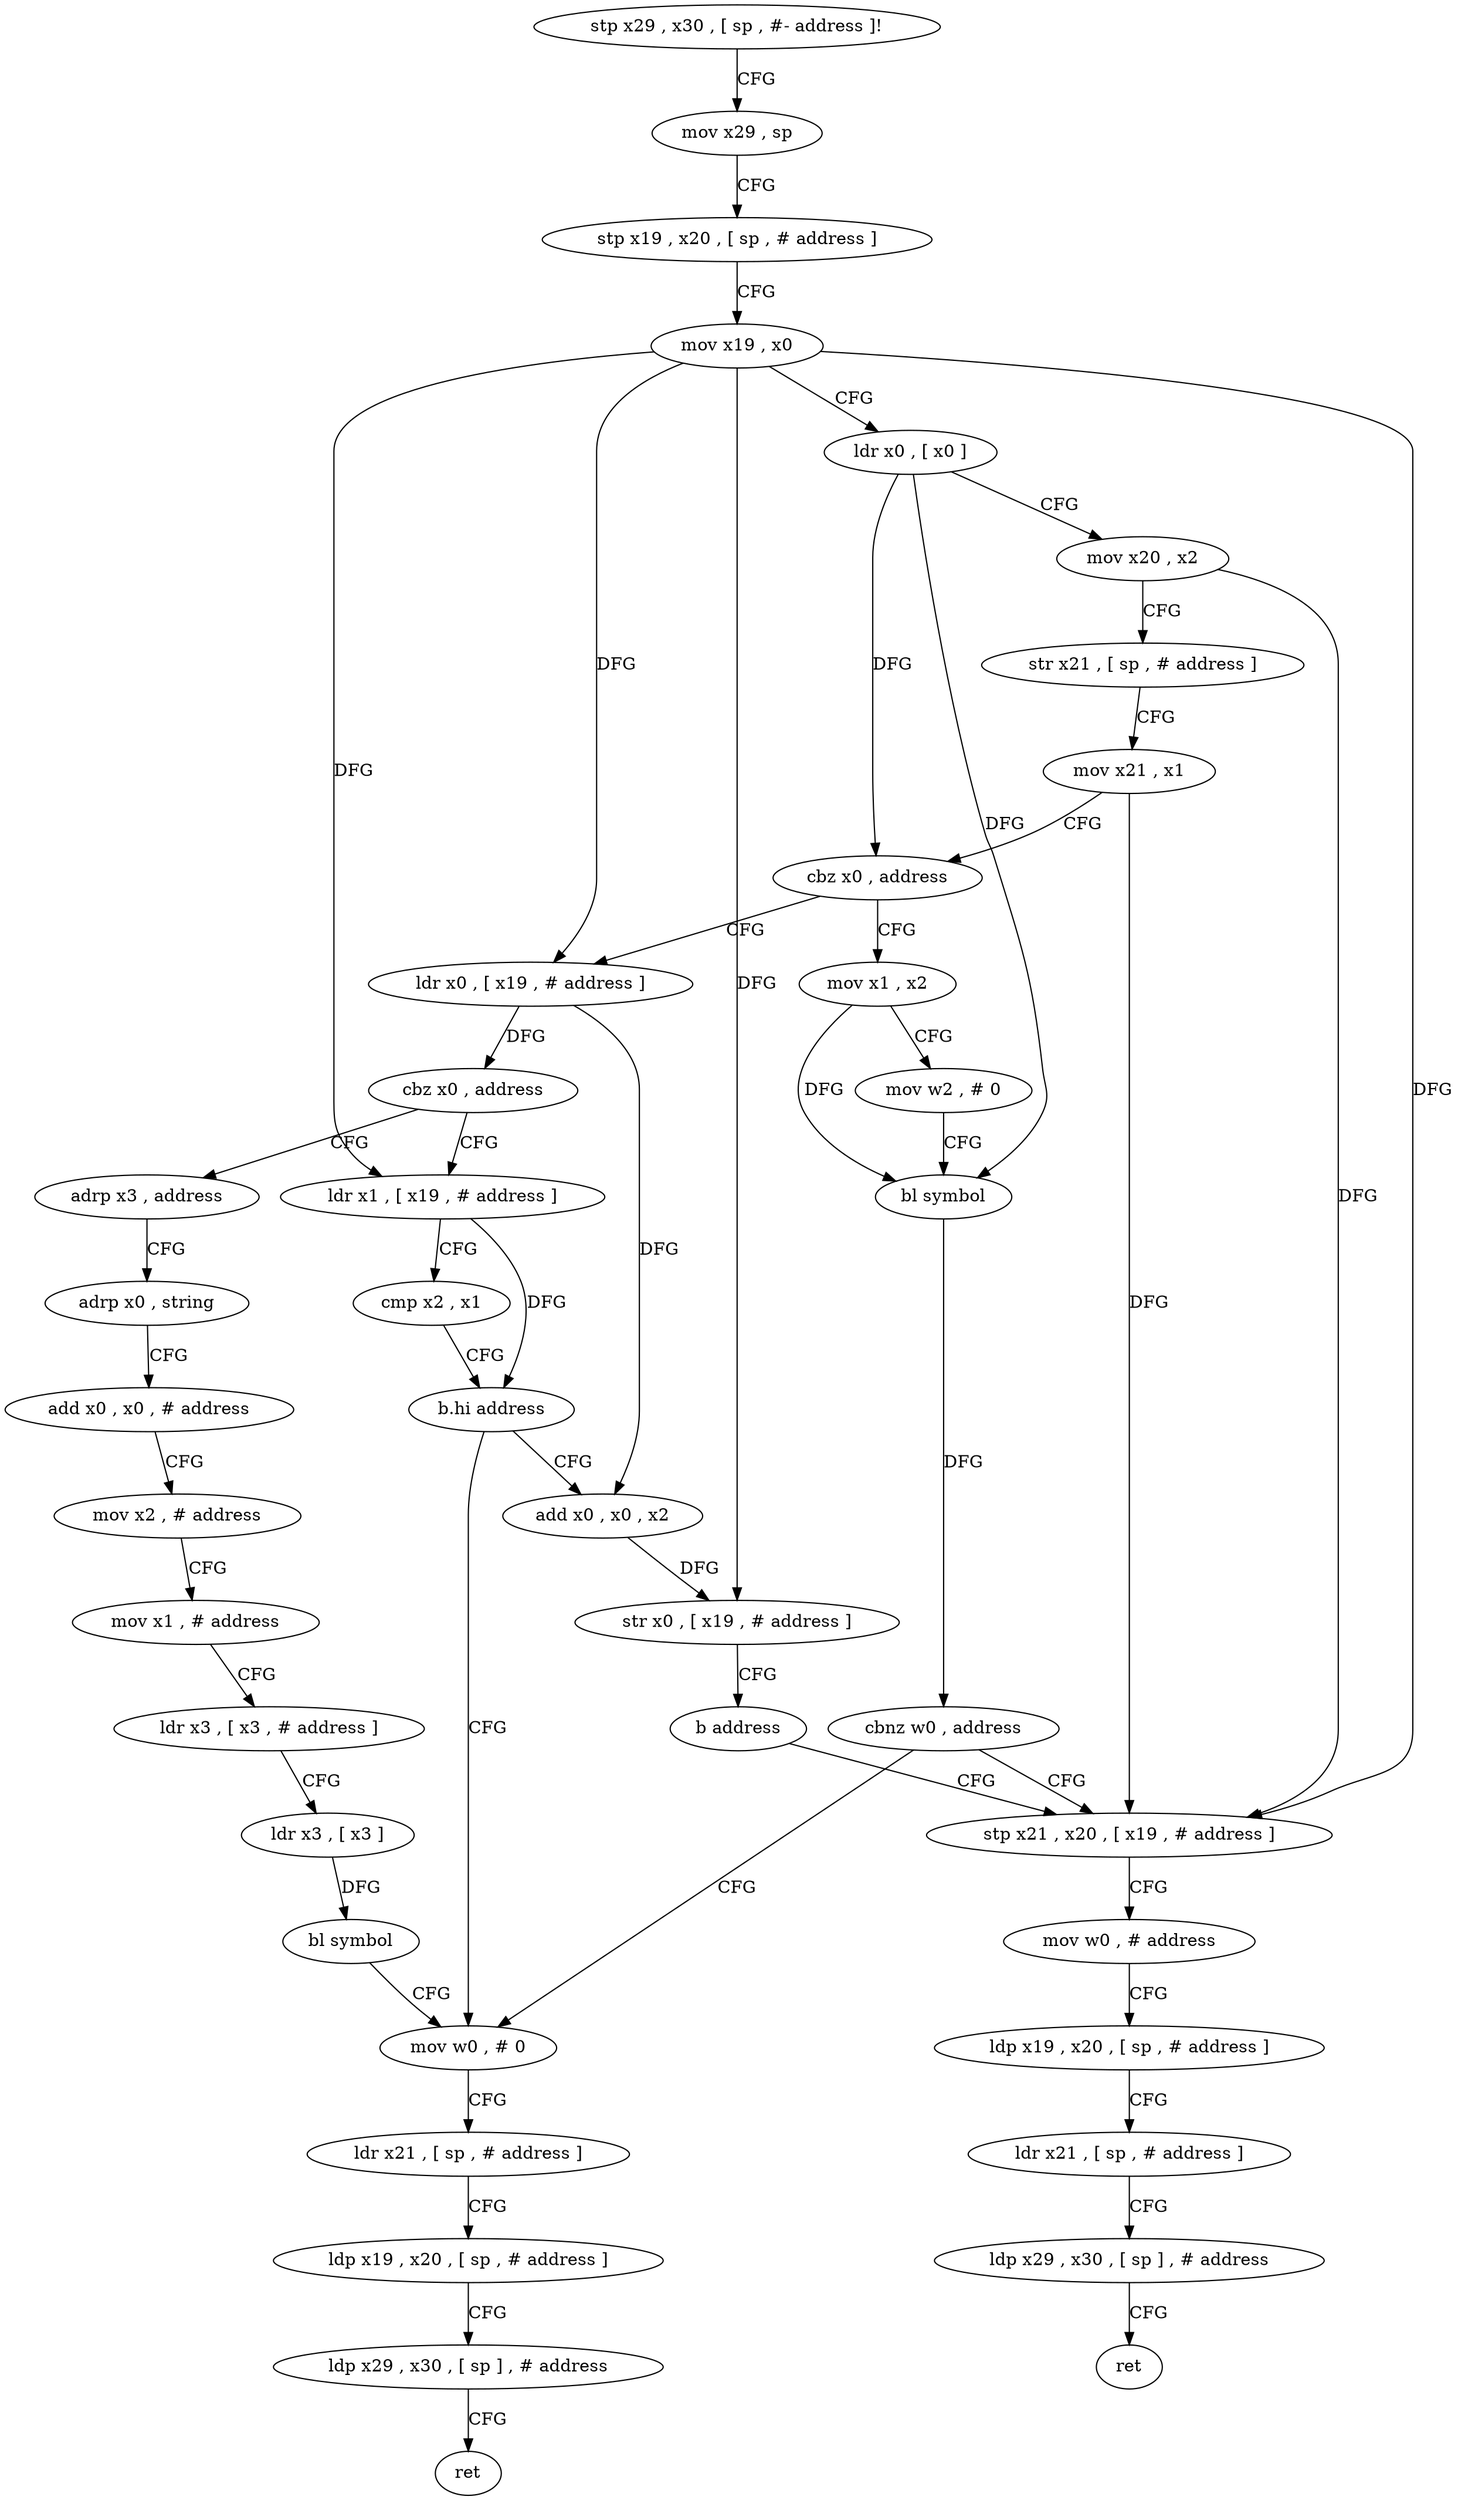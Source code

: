 digraph "func" {
"106944" [label = "stp x29 , x30 , [ sp , #- address ]!" ]
"106948" [label = "mov x29 , sp" ]
"106952" [label = "stp x19 , x20 , [ sp , # address ]" ]
"106956" [label = "mov x19 , x0" ]
"106960" [label = "ldr x0 , [ x0 ]" ]
"106964" [label = "mov x20 , x2" ]
"106968" [label = "str x21 , [ sp , # address ]" ]
"106972" [label = "mov x21 , x1" ]
"106976" [label = "cbz x0 , address" ]
"107080" [label = "ldr x0 , [ x19 , # address ]" ]
"106980" [label = "mov x1 , x2" ]
"107084" [label = "cbz x0 , address" ]
"107024" [label = "adrp x3 , address" ]
"107088" [label = "ldr x1 , [ x19 , # address ]" ]
"106984" [label = "mov w2 , # 0" ]
"106988" [label = "bl symbol" ]
"106992" [label = "cbnz w0 , address" ]
"107056" [label = "mov w0 , # 0" ]
"106996" [label = "stp x21 , x20 , [ x19 , # address ]" ]
"107028" [label = "adrp x0 , string" ]
"107032" [label = "add x0 , x0 , # address" ]
"107036" [label = "mov x2 , # address" ]
"107040" [label = "mov x1 , # address" ]
"107044" [label = "ldr x3 , [ x3 , # address ]" ]
"107048" [label = "ldr x3 , [ x3 ]" ]
"107052" [label = "bl symbol" ]
"107092" [label = "cmp x2 , x1" ]
"107096" [label = "b.hi address" ]
"107100" [label = "add x0 , x0 , x2" ]
"107060" [label = "ldr x21 , [ sp , # address ]" ]
"107064" [label = "ldp x19 , x20 , [ sp , # address ]" ]
"107068" [label = "ldp x29 , x30 , [ sp ] , # address" ]
"107072" [label = "ret" ]
"107000" [label = "mov w0 , # address" ]
"107004" [label = "ldp x19 , x20 , [ sp , # address ]" ]
"107008" [label = "ldr x21 , [ sp , # address ]" ]
"107012" [label = "ldp x29 , x30 , [ sp ] , # address" ]
"107016" [label = "ret" ]
"107104" [label = "str x0 , [ x19 , # address ]" ]
"107108" [label = "b address" ]
"106944" -> "106948" [ label = "CFG" ]
"106948" -> "106952" [ label = "CFG" ]
"106952" -> "106956" [ label = "CFG" ]
"106956" -> "106960" [ label = "CFG" ]
"106956" -> "107080" [ label = "DFG" ]
"106956" -> "107088" [ label = "DFG" ]
"106956" -> "106996" [ label = "DFG" ]
"106956" -> "107104" [ label = "DFG" ]
"106960" -> "106964" [ label = "CFG" ]
"106960" -> "106976" [ label = "DFG" ]
"106960" -> "106988" [ label = "DFG" ]
"106964" -> "106968" [ label = "CFG" ]
"106964" -> "106996" [ label = "DFG" ]
"106968" -> "106972" [ label = "CFG" ]
"106972" -> "106976" [ label = "CFG" ]
"106972" -> "106996" [ label = "DFG" ]
"106976" -> "107080" [ label = "CFG" ]
"106976" -> "106980" [ label = "CFG" ]
"107080" -> "107084" [ label = "DFG" ]
"107080" -> "107100" [ label = "DFG" ]
"106980" -> "106984" [ label = "CFG" ]
"106980" -> "106988" [ label = "DFG" ]
"107084" -> "107024" [ label = "CFG" ]
"107084" -> "107088" [ label = "CFG" ]
"107024" -> "107028" [ label = "CFG" ]
"107088" -> "107092" [ label = "CFG" ]
"107088" -> "107096" [ label = "DFG" ]
"106984" -> "106988" [ label = "CFG" ]
"106988" -> "106992" [ label = "DFG" ]
"106992" -> "107056" [ label = "CFG" ]
"106992" -> "106996" [ label = "CFG" ]
"107056" -> "107060" [ label = "CFG" ]
"106996" -> "107000" [ label = "CFG" ]
"107028" -> "107032" [ label = "CFG" ]
"107032" -> "107036" [ label = "CFG" ]
"107036" -> "107040" [ label = "CFG" ]
"107040" -> "107044" [ label = "CFG" ]
"107044" -> "107048" [ label = "CFG" ]
"107048" -> "107052" [ label = "DFG" ]
"107052" -> "107056" [ label = "CFG" ]
"107092" -> "107096" [ label = "CFG" ]
"107096" -> "107056" [ label = "CFG" ]
"107096" -> "107100" [ label = "CFG" ]
"107100" -> "107104" [ label = "DFG" ]
"107060" -> "107064" [ label = "CFG" ]
"107064" -> "107068" [ label = "CFG" ]
"107068" -> "107072" [ label = "CFG" ]
"107000" -> "107004" [ label = "CFG" ]
"107004" -> "107008" [ label = "CFG" ]
"107008" -> "107012" [ label = "CFG" ]
"107012" -> "107016" [ label = "CFG" ]
"107104" -> "107108" [ label = "CFG" ]
"107108" -> "106996" [ label = "CFG" ]
}
